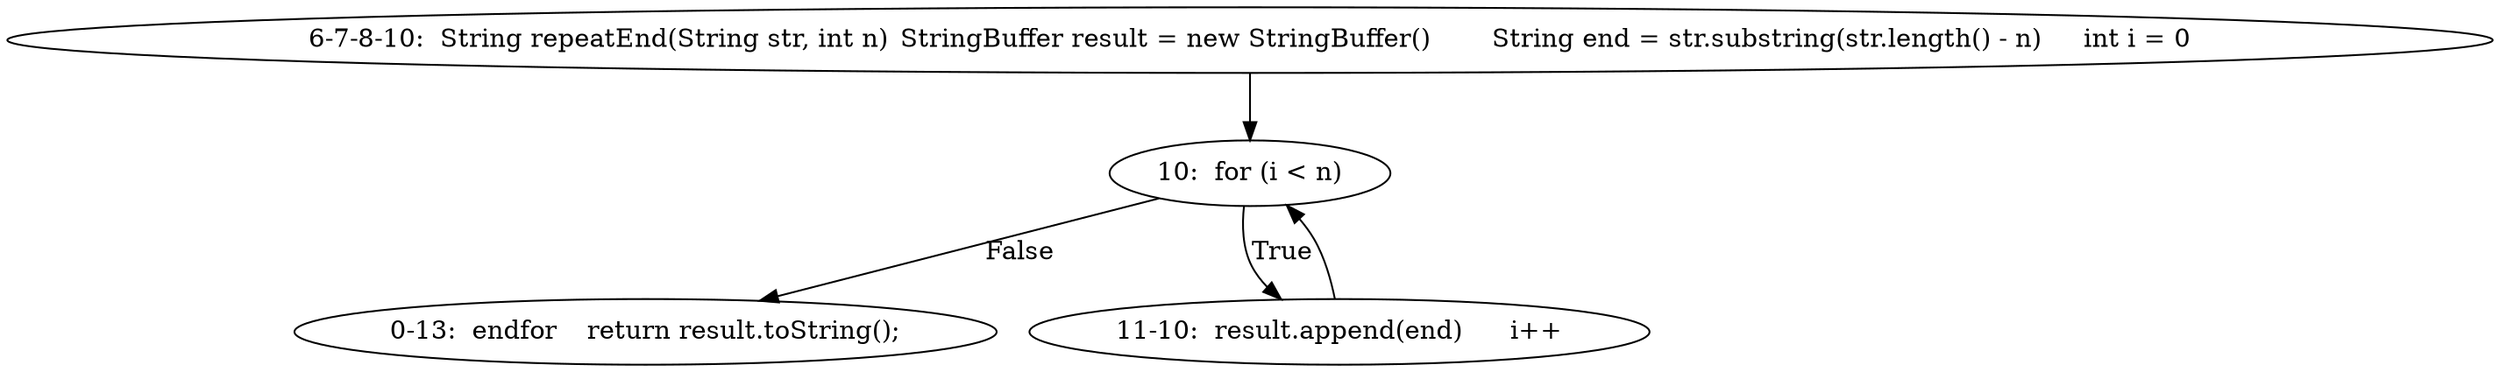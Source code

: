digraph result_test { 
// graph-vertices
  a3  [label="6-7-8-10:  String repeatEnd(String str, int n)	StringBuffer result = new StringBuffer()	String end = str.substring(str.length() - n)	int i = 0"]; 
  4  [label="10:  for (i < n)"]; 
  a4  [label="0-13:  endfor	return result.toString();"]; 
  a5  [label="11-10:  result.append(end)	i++"]; 
// graph-edges
  a3 -> 4;
  4 -> a4  [label="False"]; 
  4 -> a5  [label="True"]; 
  a5 -> 4;
}